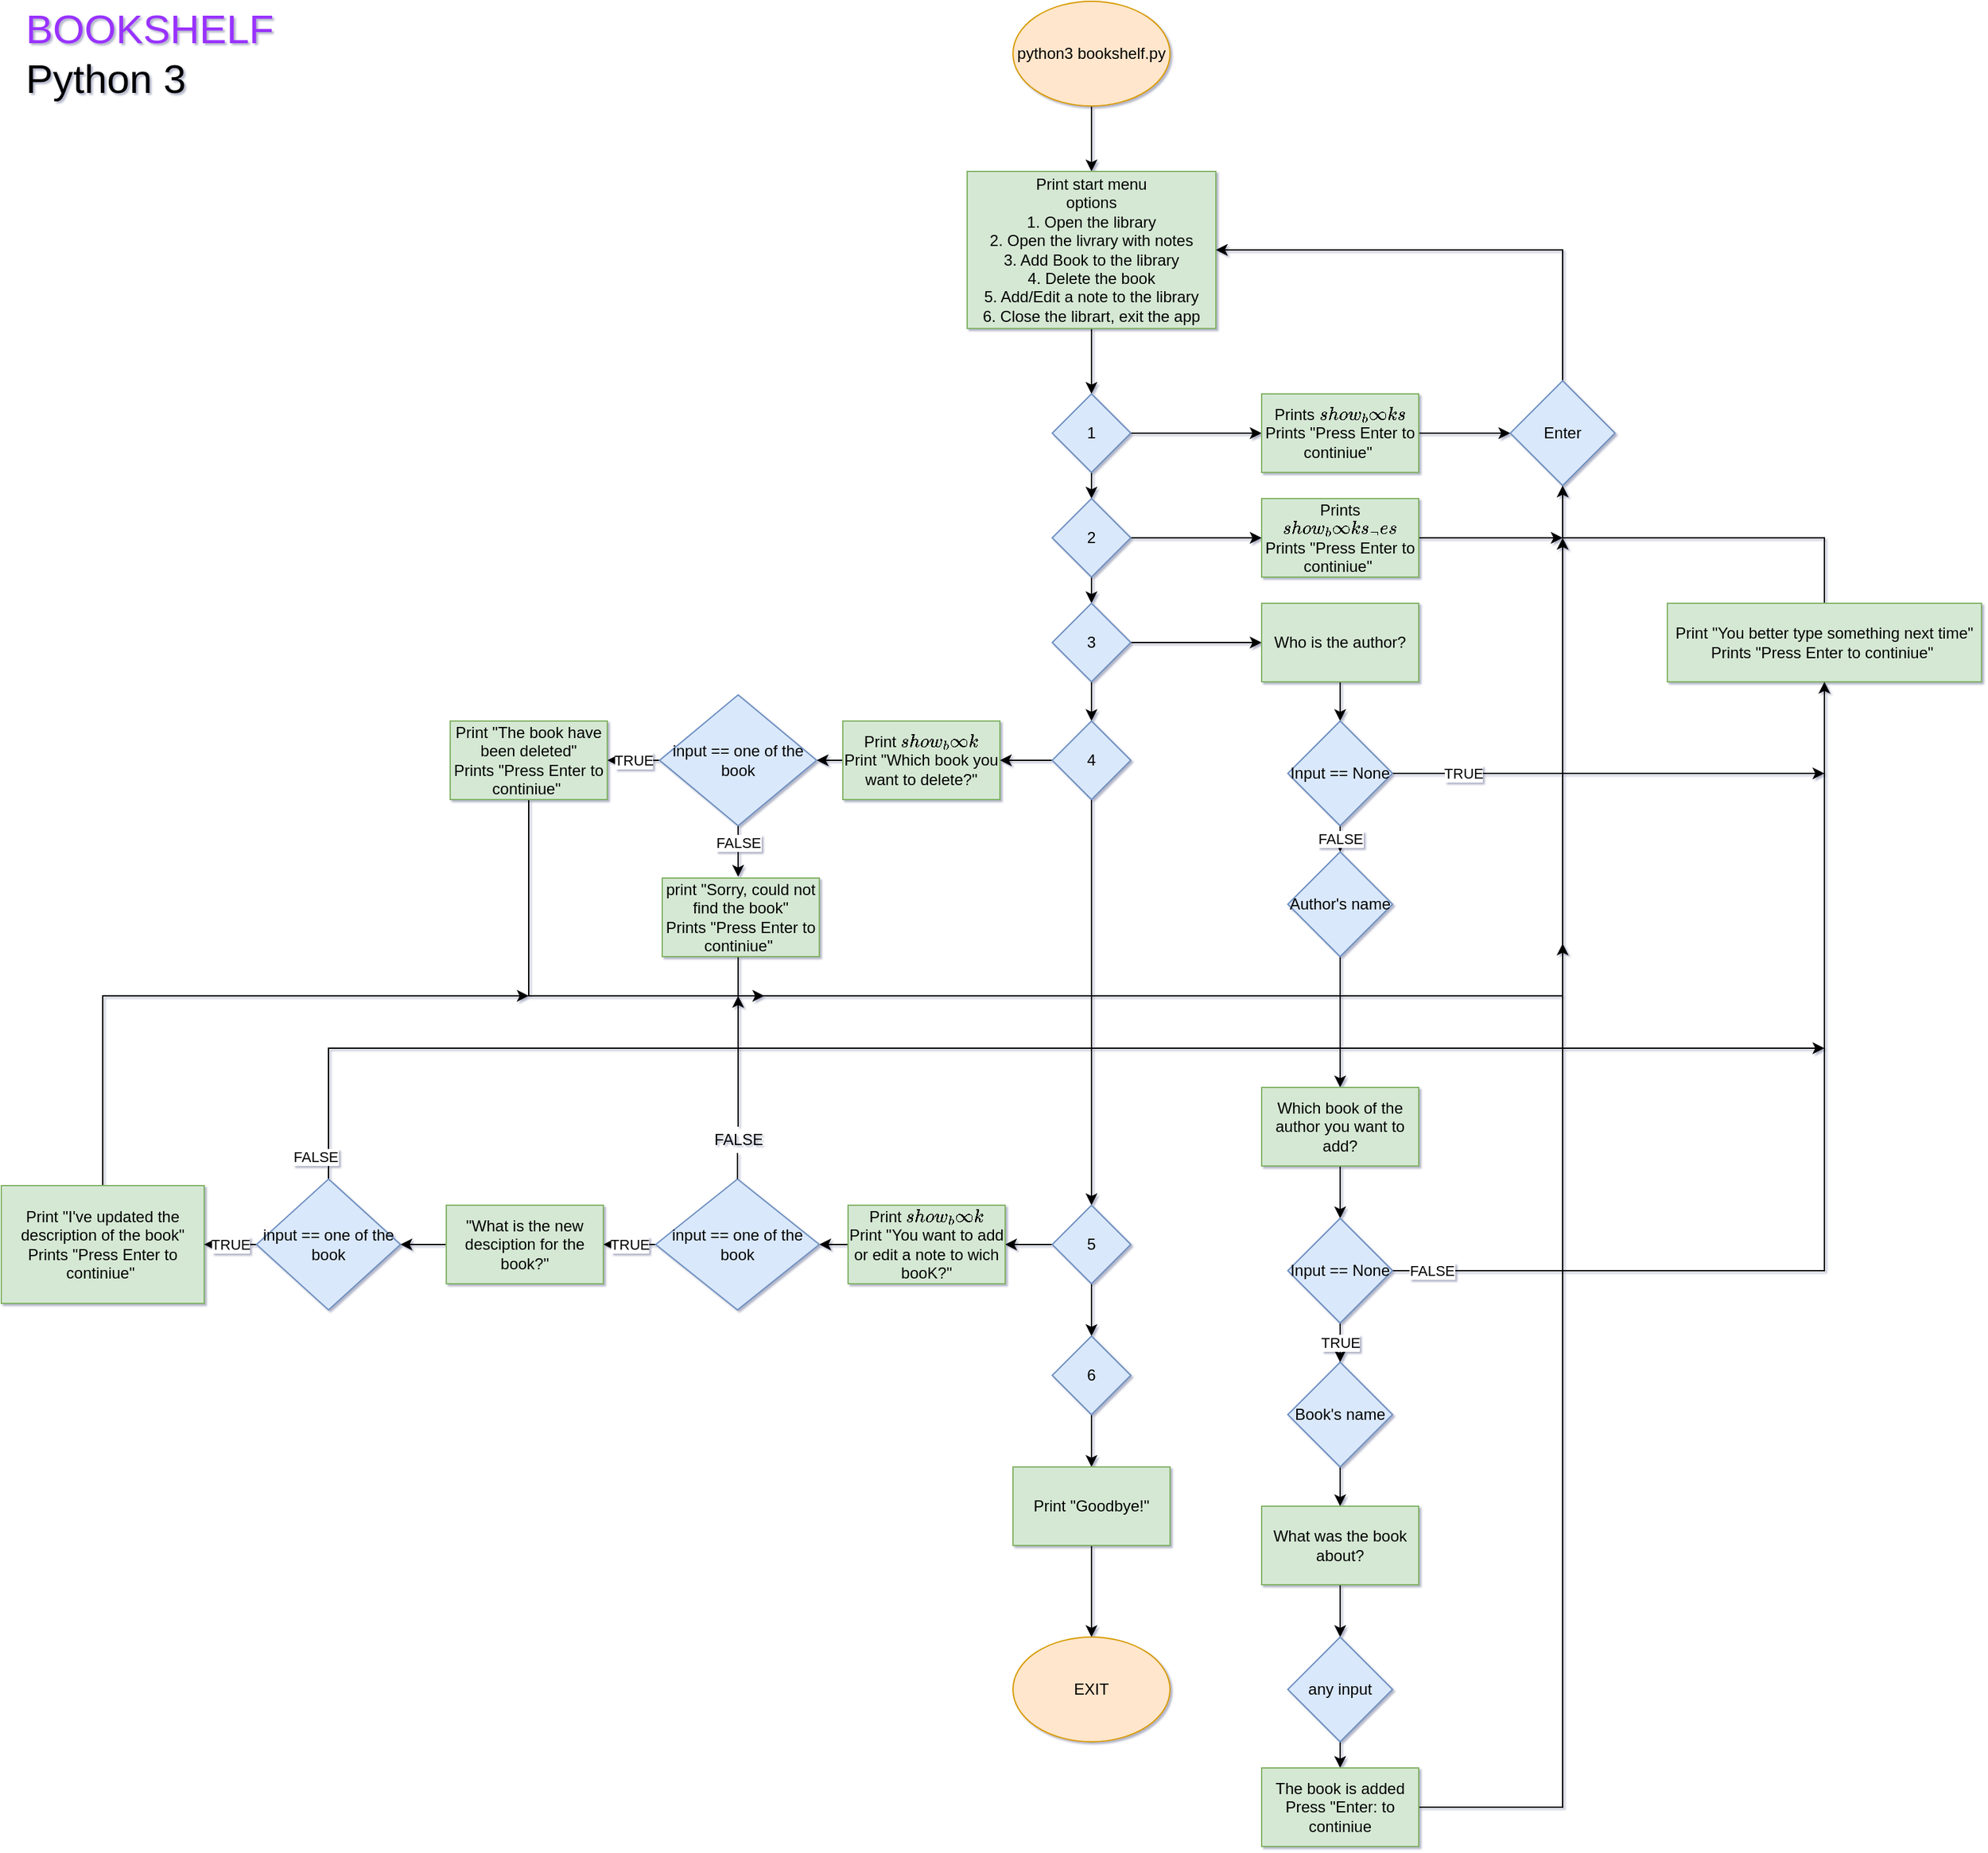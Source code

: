 <mxfile version="19.0.3" type="device"><diagram id="mC7SFpx3Tcoy34V73uIK" name="Page-1"><mxGraphModel dx="1594" dy="625" grid="1" gridSize="10" guides="1" tooltips="1" connect="1" arrows="1" fold="1" page="1" pageScale="1" pageWidth="850" pageHeight="1100" background="none" math="0" shadow="1"><root><mxCell id="0"/><mxCell id="1" parent="0"/><mxCell id="2RtnTJBiEW6nlkZap0j4-90" style="edgeStyle=orthogonalEdgeStyle;rounded=0;orthogonalLoop=1;jettySize=auto;html=1;exitX=0.5;exitY=1;exitDx=0;exitDy=0;entryX=0.5;entryY=0;entryDx=0;entryDy=0;" edge="1" parent="1" source="2RtnTJBiEW6nlkZap0j4-1" target="2RtnTJBiEW6nlkZap0j4-2"><mxGeometry relative="1" as="geometry"/></mxCell><mxCell id="2RtnTJBiEW6nlkZap0j4-1" value="python3 bookshelf.py" style="ellipse;whiteSpace=wrap;html=1;fillColor=#ffe6cc;strokeColor=#d79b00;" vertex="1" parent="1"><mxGeometry x="340" y="40" width="120" height="80" as="geometry"/></mxCell><mxCell id="2RtnTJBiEW6nlkZap0j4-24" style="edgeStyle=orthogonalEdgeStyle;rounded=0;orthogonalLoop=1;jettySize=auto;html=1;exitX=0.5;exitY=1;exitDx=0;exitDy=0;entryX=0.5;entryY=0;entryDx=0;entryDy=0;" edge="1" parent="1" source="2RtnTJBiEW6nlkZap0j4-2" target="2RtnTJBiEW6nlkZap0j4-3"><mxGeometry relative="1" as="geometry"/></mxCell><mxCell id="2RtnTJBiEW6nlkZap0j4-2" value="Print start menu&lt;br&gt;options&lt;br&gt;1.&amp;nbsp;Open the library&lt;br&gt;2. Open the livrary with notes&lt;br&gt;3. Add Book to the library&lt;br&gt;4. Delete the book&lt;br&gt;5. Add/Edit a note to the library&lt;br&gt;6. Close the librart, exit the app" style="rounded=0;whiteSpace=wrap;html=1;fillColor=#d5e8d4;strokeColor=#82b366;" vertex="1" parent="1"><mxGeometry x="305" y="170" width="190" height="120" as="geometry"/></mxCell><mxCell id="2RtnTJBiEW6nlkZap0j4-25" style="edgeStyle=orthogonalEdgeStyle;rounded=0;orthogonalLoop=1;jettySize=auto;html=1;exitX=1;exitY=0.5;exitDx=0;exitDy=0;entryX=0;entryY=0.5;entryDx=0;entryDy=0;" edge="1" parent="1" source="2RtnTJBiEW6nlkZap0j4-3" target="2RtnTJBiEW6nlkZap0j4-4"><mxGeometry relative="1" as="geometry"/></mxCell><mxCell id="2RtnTJBiEW6nlkZap0j4-28" style="edgeStyle=orthogonalEdgeStyle;rounded=0;orthogonalLoop=1;jettySize=auto;html=1;exitX=0.5;exitY=1;exitDx=0;exitDy=0;entryX=0.5;entryY=0;entryDx=0;entryDy=0;" edge="1" parent="1" source="2RtnTJBiEW6nlkZap0j4-3" target="2RtnTJBiEW6nlkZap0j4-8"><mxGeometry relative="1" as="geometry"/></mxCell><mxCell id="2RtnTJBiEW6nlkZap0j4-3" value="1" style="rhombus;whiteSpace=wrap;html=1;fillColor=#dae8fc;strokeColor=#6c8ebf;" vertex="1" parent="1"><mxGeometry x="370" y="340" width="60" height="60" as="geometry"/></mxCell><mxCell id="2RtnTJBiEW6nlkZap0j4-26" style="edgeStyle=orthogonalEdgeStyle;rounded=0;orthogonalLoop=1;jettySize=auto;html=1;exitX=1;exitY=0.5;exitDx=0;exitDy=0;entryX=0;entryY=0.5;entryDx=0;entryDy=0;" edge="1" parent="1" source="2RtnTJBiEW6nlkZap0j4-4" target="2RtnTJBiEW6nlkZap0j4-5"><mxGeometry relative="1" as="geometry"><mxPoint x="680" y="370.25" as="targetPoint"/></mxGeometry></mxCell><mxCell id="2RtnTJBiEW6nlkZap0j4-4" value="Prints `show_books`&lt;br&gt;Prints &quot;Press Enter to continiue&quot;&amp;nbsp;" style="rounded=0;whiteSpace=wrap;html=1;fillColor=#d5e8d4;strokeColor=#82b366;" vertex="1" parent="1"><mxGeometry x="530" y="340" width="120" height="60" as="geometry"/></mxCell><mxCell id="2RtnTJBiEW6nlkZap0j4-27" style="edgeStyle=orthogonalEdgeStyle;rounded=0;orthogonalLoop=1;jettySize=auto;html=1;exitX=0.5;exitY=0;exitDx=0;exitDy=0;entryX=1;entryY=0.5;entryDx=0;entryDy=0;" edge="1" parent="1" source="2RtnTJBiEW6nlkZap0j4-5" target="2RtnTJBiEW6nlkZap0j4-2"><mxGeometry relative="1" as="geometry"/></mxCell><mxCell id="2RtnTJBiEW6nlkZap0j4-5" value="Enter" style="rhombus;whiteSpace=wrap;html=1;fillColor=#dae8fc;strokeColor=#6c8ebf;" vertex="1" parent="1"><mxGeometry x="720" y="330" width="80" height="80" as="geometry"/></mxCell><mxCell id="2RtnTJBiEW6nlkZap0j4-30" style="edgeStyle=orthogonalEdgeStyle;rounded=0;orthogonalLoop=1;jettySize=auto;html=1;exitX=1;exitY=0.5;exitDx=0;exitDy=0;" edge="1" parent="1" source="2RtnTJBiEW6nlkZap0j4-7"><mxGeometry relative="1" as="geometry"><mxPoint x="760" y="450" as="targetPoint"/></mxGeometry></mxCell><mxCell id="2RtnTJBiEW6nlkZap0j4-7" value="Prints `show_books_notes`&lt;br&gt;Prints &quot;Press Enter to continiue&quot;&amp;nbsp;" style="rounded=0;whiteSpace=wrap;html=1;fillColor=#d5e8d4;strokeColor=#82b366;" vertex="1" parent="1"><mxGeometry x="530" y="420" width="120" height="60" as="geometry"/></mxCell><mxCell id="2RtnTJBiEW6nlkZap0j4-29" style="edgeStyle=orthogonalEdgeStyle;rounded=0;orthogonalLoop=1;jettySize=auto;html=1;exitX=1;exitY=0.5;exitDx=0;exitDy=0;entryX=0;entryY=0.5;entryDx=0;entryDy=0;" edge="1" parent="1" source="2RtnTJBiEW6nlkZap0j4-8" target="2RtnTJBiEW6nlkZap0j4-7"><mxGeometry relative="1" as="geometry"/></mxCell><mxCell id="2RtnTJBiEW6nlkZap0j4-31" style="edgeStyle=orthogonalEdgeStyle;rounded=0;orthogonalLoop=1;jettySize=auto;html=1;exitX=0.5;exitY=1;exitDx=0;exitDy=0;entryX=0.5;entryY=0;entryDx=0;entryDy=0;" edge="1" parent="1" source="2RtnTJBiEW6nlkZap0j4-8" target="2RtnTJBiEW6nlkZap0j4-9"><mxGeometry relative="1" as="geometry"/></mxCell><mxCell id="2RtnTJBiEW6nlkZap0j4-8" value="2" style="rhombus;whiteSpace=wrap;html=1;fillColor=#dae8fc;strokeColor=#6c8ebf;" vertex="1" parent="1"><mxGeometry x="370" y="420" width="60" height="60" as="geometry"/></mxCell><mxCell id="2RtnTJBiEW6nlkZap0j4-32" style="edgeStyle=orthogonalEdgeStyle;rounded=0;orthogonalLoop=1;jettySize=auto;html=1;exitX=1;exitY=0.5;exitDx=0;exitDy=0;entryX=0;entryY=0.5;entryDx=0;entryDy=0;" edge="1" parent="1" source="2RtnTJBiEW6nlkZap0j4-9" target="2RtnTJBiEW6nlkZap0j4-14"><mxGeometry relative="1" as="geometry"/></mxCell><mxCell id="2RtnTJBiEW6nlkZap0j4-52" style="edgeStyle=orthogonalEdgeStyle;rounded=0;orthogonalLoop=1;jettySize=auto;html=1;exitX=0.5;exitY=1;exitDx=0;exitDy=0;entryX=0.5;entryY=0;entryDx=0;entryDy=0;" edge="1" parent="1" source="2RtnTJBiEW6nlkZap0j4-9" target="2RtnTJBiEW6nlkZap0j4-10"><mxGeometry relative="1" as="geometry"/></mxCell><mxCell id="2RtnTJBiEW6nlkZap0j4-9" value="3" style="rhombus;whiteSpace=wrap;html=1;fillColor=#dae8fc;strokeColor=#6c8ebf;" vertex="1" parent="1"><mxGeometry x="370" y="500" width="60" height="60" as="geometry"/></mxCell><mxCell id="2RtnTJBiEW6nlkZap0j4-57" style="edgeStyle=orthogonalEdgeStyle;rounded=0;orthogonalLoop=1;jettySize=auto;html=1;exitX=0;exitY=0.5;exitDx=0;exitDy=0;entryX=1;entryY=0.5;entryDx=0;entryDy=0;" edge="1" parent="1" source="2RtnTJBiEW6nlkZap0j4-10" target="2RtnTJBiEW6nlkZap0j4-53"><mxGeometry relative="1" as="geometry"/></mxCell><mxCell id="2RtnTJBiEW6nlkZap0j4-64" style="edgeStyle=orthogonalEdgeStyle;rounded=0;orthogonalLoop=1;jettySize=auto;html=1;exitX=0.5;exitY=1;exitDx=0;exitDy=0;entryX=0.5;entryY=0;entryDx=0;entryDy=0;" edge="1" parent="1" source="2RtnTJBiEW6nlkZap0j4-10" target="2RtnTJBiEW6nlkZap0j4-11"><mxGeometry relative="1" as="geometry"/></mxCell><mxCell id="2RtnTJBiEW6nlkZap0j4-10" value="4" style="rhombus;whiteSpace=wrap;html=1;fillColor=#dae8fc;strokeColor=#6c8ebf;" vertex="1" parent="1"><mxGeometry x="370" y="590" width="60" height="60" as="geometry"/></mxCell><mxCell id="2RtnTJBiEW6nlkZap0j4-81" style="edgeStyle=orthogonalEdgeStyle;rounded=0;orthogonalLoop=1;jettySize=auto;html=1;exitX=0;exitY=0.5;exitDx=0;exitDy=0;" edge="1" parent="1" source="2RtnTJBiEW6nlkZap0j4-11" target="2RtnTJBiEW6nlkZap0j4-67"><mxGeometry relative="1" as="geometry"/></mxCell><mxCell id="2RtnTJBiEW6nlkZap0j4-85" style="edgeStyle=orthogonalEdgeStyle;rounded=0;orthogonalLoop=1;jettySize=auto;html=1;exitX=0.5;exitY=1;exitDx=0;exitDy=0;entryX=0.5;entryY=0;entryDx=0;entryDy=0;" edge="1" parent="1" source="2RtnTJBiEW6nlkZap0j4-11" target="2RtnTJBiEW6nlkZap0j4-12"><mxGeometry relative="1" as="geometry"/></mxCell><mxCell id="2RtnTJBiEW6nlkZap0j4-11" value="5" style="rhombus;whiteSpace=wrap;html=1;fillColor=#dae8fc;strokeColor=#6c8ebf;" vertex="1" parent="1"><mxGeometry x="370" y="960" width="60" height="60" as="geometry"/></mxCell><mxCell id="2RtnTJBiEW6nlkZap0j4-88" style="edgeStyle=orthogonalEdgeStyle;rounded=0;orthogonalLoop=1;jettySize=auto;html=1;exitX=0.5;exitY=1;exitDx=0;exitDy=0;entryX=0.5;entryY=0;entryDx=0;entryDy=0;" edge="1" parent="1" source="2RtnTJBiEW6nlkZap0j4-12" target="2RtnTJBiEW6nlkZap0j4-86"><mxGeometry relative="1" as="geometry"/></mxCell><mxCell id="2RtnTJBiEW6nlkZap0j4-12" value="6" style="rhombus;whiteSpace=wrap;html=1;fillColor=#dae8fc;strokeColor=#6c8ebf;" vertex="1" parent="1"><mxGeometry x="370" y="1060" width="60" height="60" as="geometry"/></mxCell><mxCell id="2RtnTJBiEW6nlkZap0j4-33" style="edgeStyle=orthogonalEdgeStyle;rounded=0;orthogonalLoop=1;jettySize=auto;html=1;exitX=0.5;exitY=1;exitDx=0;exitDy=0;entryX=0.5;entryY=0;entryDx=0;entryDy=0;" edge="1" parent="1" source="2RtnTJBiEW6nlkZap0j4-14" target="2RtnTJBiEW6nlkZap0j4-15"><mxGeometry relative="1" as="geometry"/></mxCell><mxCell id="2RtnTJBiEW6nlkZap0j4-14" value="Who is the author?" style="rounded=0;whiteSpace=wrap;html=1;fillColor=#d5e8d4;strokeColor=#82b366;" vertex="1" parent="1"><mxGeometry x="530" y="500" width="120" height="60" as="geometry"/></mxCell><mxCell id="2RtnTJBiEW6nlkZap0j4-34" value="TRUE" style="edgeStyle=orthogonalEdgeStyle;rounded=0;orthogonalLoop=1;jettySize=auto;html=1;exitX=1;exitY=0.5;exitDx=0;exitDy=0;" edge="1" parent="1" source="2RtnTJBiEW6nlkZap0j4-15"><mxGeometry x="-0.677" relative="1" as="geometry"><mxPoint x="960" y="630" as="targetPoint"/><mxPoint as="offset"/></mxGeometry></mxCell><mxCell id="2RtnTJBiEW6nlkZap0j4-35" value="FALSE" style="edgeStyle=orthogonalEdgeStyle;rounded=0;orthogonalLoop=1;jettySize=auto;html=1;exitX=0.5;exitY=1;exitDx=0;exitDy=0;entryX=0.5;entryY=0;entryDx=0;entryDy=0;" edge="1" parent="1" source="2RtnTJBiEW6nlkZap0j4-15" target="2RtnTJBiEW6nlkZap0j4-17"><mxGeometry relative="1" as="geometry"/></mxCell><mxCell id="2RtnTJBiEW6nlkZap0j4-15" value="Input == None" style="rhombus;whiteSpace=wrap;html=1;fillColor=#dae8fc;strokeColor=#6c8ebf;" vertex="1" parent="1"><mxGeometry x="550" y="590" width="80" height="80" as="geometry"/></mxCell><mxCell id="2RtnTJBiEW6nlkZap0j4-36" style="edgeStyle=orthogonalEdgeStyle;rounded=0;orthogonalLoop=1;jettySize=auto;html=1;exitX=0.5;exitY=0;exitDx=0;exitDy=0;entryX=0.5;entryY=1;entryDx=0;entryDy=0;" edge="1" parent="1" source="2RtnTJBiEW6nlkZap0j4-16" target="2RtnTJBiEW6nlkZap0j4-5"><mxGeometry relative="1" as="geometry"><mxPoint x="759.879" y="450" as="targetPoint"/><Array as="points"><mxPoint x="960" y="450"/><mxPoint x="760" y="450"/></Array></mxGeometry></mxCell><mxCell id="2RtnTJBiEW6nlkZap0j4-16" value="Print &quot;You better type something next time&quot;&lt;br&gt;Prints &quot;Press Enter to continiue&quot;&amp;nbsp;" style="rounded=0;whiteSpace=wrap;html=1;fillColor=#d5e8d4;strokeColor=#82b366;" vertex="1" parent="1"><mxGeometry x="840" y="500" width="240" height="60" as="geometry"/></mxCell><mxCell id="2RtnTJBiEW6nlkZap0j4-37" style="edgeStyle=orthogonalEdgeStyle;rounded=0;orthogonalLoop=1;jettySize=auto;html=1;exitX=0.5;exitY=1;exitDx=0;exitDy=0;" edge="1" parent="1" source="2RtnTJBiEW6nlkZap0j4-17" target="2RtnTJBiEW6nlkZap0j4-18"><mxGeometry relative="1" as="geometry"/></mxCell><mxCell id="2RtnTJBiEW6nlkZap0j4-17" value="Author's name" style="rhombus;whiteSpace=wrap;html=1;fillColor=#dae8fc;strokeColor=#6c8ebf;" vertex="1" parent="1"><mxGeometry x="550" y="690" width="80" height="80" as="geometry"/></mxCell><mxCell id="2RtnTJBiEW6nlkZap0j4-100" style="edgeStyle=orthogonalEdgeStyle;rounded=0;orthogonalLoop=1;jettySize=auto;html=1;exitX=0.5;exitY=1;exitDx=0;exitDy=0;entryX=0.5;entryY=0;entryDx=0;entryDy=0;fontSize=12;fontColor=#000000;" edge="1" parent="1" source="2RtnTJBiEW6nlkZap0j4-18" target="2RtnTJBiEW6nlkZap0j4-42"><mxGeometry relative="1" as="geometry"/></mxCell><mxCell id="2RtnTJBiEW6nlkZap0j4-18" value="Which book of the author you want to add?" style="rounded=0;whiteSpace=wrap;html=1;fillColor=#d5e8d4;strokeColor=#82b366;" vertex="1" parent="1"><mxGeometry x="530" y="870" width="120" height="60" as="geometry"/></mxCell><mxCell id="2RtnTJBiEW6nlkZap0j4-48" style="edgeStyle=orthogonalEdgeStyle;rounded=0;orthogonalLoop=1;jettySize=auto;html=1;exitX=0.5;exitY=1;exitDx=0;exitDy=0;entryX=0.5;entryY=0;entryDx=0;entryDy=0;" edge="1" parent="1" source="2RtnTJBiEW6nlkZap0j4-20" target="2RtnTJBiEW6nlkZap0j4-21"><mxGeometry relative="1" as="geometry"/></mxCell><mxCell id="2RtnTJBiEW6nlkZap0j4-20" value="Book's name" style="rhombus;whiteSpace=wrap;html=1;fillColor=#dae8fc;strokeColor=#6c8ebf;" vertex="1" parent="1"><mxGeometry x="550" y="1080" width="80" height="80" as="geometry"/></mxCell><mxCell id="2RtnTJBiEW6nlkZap0j4-49" style="edgeStyle=orthogonalEdgeStyle;rounded=0;orthogonalLoop=1;jettySize=auto;html=1;exitX=0.5;exitY=1;exitDx=0;exitDy=0;entryX=0.5;entryY=0;entryDx=0;entryDy=0;" edge="1" parent="1" source="2RtnTJBiEW6nlkZap0j4-21" target="2RtnTJBiEW6nlkZap0j4-22"><mxGeometry relative="1" as="geometry"/></mxCell><mxCell id="2RtnTJBiEW6nlkZap0j4-21" value="What was the book about?" style="rounded=0;whiteSpace=wrap;html=1;fillColor=#d5e8d4;strokeColor=#82b366;" vertex="1" parent="1"><mxGeometry x="530" y="1190" width="120" height="60" as="geometry"/></mxCell><mxCell id="2RtnTJBiEW6nlkZap0j4-50" style="edgeStyle=orthogonalEdgeStyle;rounded=0;orthogonalLoop=1;jettySize=auto;html=1;exitX=0.5;exitY=1;exitDx=0;exitDy=0;entryX=0.5;entryY=0;entryDx=0;entryDy=0;" edge="1" parent="1" source="2RtnTJBiEW6nlkZap0j4-22" target="2RtnTJBiEW6nlkZap0j4-23"><mxGeometry relative="1" as="geometry"/></mxCell><mxCell id="2RtnTJBiEW6nlkZap0j4-22" value="any input" style="rhombus;whiteSpace=wrap;html=1;fillColor=#dae8fc;strokeColor=#6c8ebf;" vertex="1" parent="1"><mxGeometry x="550" y="1290" width="80" height="80" as="geometry"/></mxCell><mxCell id="2RtnTJBiEW6nlkZap0j4-51" style="edgeStyle=orthogonalEdgeStyle;rounded=0;orthogonalLoop=1;jettySize=auto;html=1;exitX=1;exitY=0.5;exitDx=0;exitDy=0;" edge="1" parent="1" source="2RtnTJBiEW6nlkZap0j4-23"><mxGeometry relative="1" as="geometry"><mxPoint x="760" y="450" as="targetPoint"/><Array as="points"><mxPoint x="760" y="1420"/></Array></mxGeometry></mxCell><mxCell id="2RtnTJBiEW6nlkZap0j4-23" value="The book is added&lt;br&gt;Press &quot;Enter: to continiue" style="rounded=0;whiteSpace=wrap;html=1;fillColor=#d5e8d4;strokeColor=#82b366;" vertex="1" parent="1"><mxGeometry x="530" y="1390" width="120" height="60" as="geometry"/></mxCell><mxCell id="2RtnTJBiEW6nlkZap0j4-45" value="FALSE" style="edgeStyle=orthogonalEdgeStyle;rounded=0;orthogonalLoop=1;jettySize=auto;html=1;exitX=1;exitY=0.5;exitDx=0;exitDy=0;entryX=0.5;entryY=1;entryDx=0;entryDy=0;" edge="1" parent="1" source="2RtnTJBiEW6nlkZap0j4-42" target="2RtnTJBiEW6nlkZap0j4-16"><mxGeometry x="-0.923" relative="1" as="geometry"><mxPoint as="offset"/></mxGeometry></mxCell><mxCell id="2RtnTJBiEW6nlkZap0j4-46" value="TRUE" style="edgeStyle=orthogonalEdgeStyle;rounded=0;orthogonalLoop=1;jettySize=auto;html=1;exitX=0.5;exitY=1;exitDx=0;exitDy=0;entryX=0.5;entryY=0;entryDx=0;entryDy=0;" edge="1" parent="1" source="2RtnTJBiEW6nlkZap0j4-42" target="2RtnTJBiEW6nlkZap0j4-20"><mxGeometry relative="1" as="geometry"/></mxCell><mxCell id="2RtnTJBiEW6nlkZap0j4-42" value="Input == None" style="rhombus;whiteSpace=wrap;html=1;fillColor=#dae8fc;strokeColor=#6c8ebf;" vertex="1" parent="1"><mxGeometry x="550" y="970" width="80" height="80" as="geometry"/></mxCell><mxCell id="2RtnTJBiEW6nlkZap0j4-58" style="edgeStyle=orthogonalEdgeStyle;rounded=0;orthogonalLoop=1;jettySize=auto;html=1;exitX=0;exitY=0.5;exitDx=0;exitDy=0;entryX=1;entryY=0.5;entryDx=0;entryDy=0;" edge="1" parent="1" source="2RtnTJBiEW6nlkZap0j4-53" target="2RtnTJBiEW6nlkZap0j4-54"><mxGeometry relative="1" as="geometry"/></mxCell><mxCell id="2RtnTJBiEW6nlkZap0j4-53" value="Print `show_book`&lt;br&gt;Print &quot;Which book you want to delete?&quot;" style="rounded=0;whiteSpace=wrap;html=1;fillColor=#d5e8d4;strokeColor=#82b366;" vertex="1" parent="1"><mxGeometry x="210" y="590" width="120" height="60" as="geometry"/></mxCell><mxCell id="2RtnTJBiEW6nlkZap0j4-59" style="edgeStyle=orthogonalEdgeStyle;rounded=0;orthogonalLoop=1;jettySize=auto;html=1;exitX=0.5;exitY=1;exitDx=0;exitDy=0;" edge="1" parent="1" source="2RtnTJBiEW6nlkZap0j4-54"><mxGeometry relative="1" as="geometry"><mxPoint x="130" y="709" as="targetPoint"/><Array as="points"><mxPoint x="130" y="709"/></Array></mxGeometry></mxCell><mxCell id="2RtnTJBiEW6nlkZap0j4-94" value="FALSE" style="edgeLabel;html=1;align=center;verticalAlign=middle;resizable=0;points=[];" vertex="1" connectable="0" parent="2RtnTJBiEW6nlkZap0j4-59"><mxGeometry x="-0.324" relative="1" as="geometry"><mxPoint as="offset"/></mxGeometry></mxCell><mxCell id="2RtnTJBiEW6nlkZap0j4-62" value="TRUE" style="edgeStyle=orthogonalEdgeStyle;rounded=0;orthogonalLoop=1;jettySize=auto;html=1;exitX=0;exitY=0.5;exitDx=0;exitDy=0;entryX=1;entryY=0.5;entryDx=0;entryDy=0;" edge="1" parent="1" source="2RtnTJBiEW6nlkZap0j4-54" target="2RtnTJBiEW6nlkZap0j4-55"><mxGeometry relative="1" as="geometry"/></mxCell><mxCell id="2RtnTJBiEW6nlkZap0j4-54" value="input == one of the book" style="rhombus;whiteSpace=wrap;html=1;fillColor=#dae8fc;strokeColor=#6c8ebf;" vertex="1" parent="1"><mxGeometry x="70" y="570" width="120" height="100" as="geometry"/></mxCell><mxCell id="2RtnTJBiEW6nlkZap0j4-61" style="edgeStyle=orthogonalEdgeStyle;rounded=0;orthogonalLoop=1;jettySize=auto;html=1;exitX=0.5;exitY=1;exitDx=0;exitDy=0;" edge="1" parent="1" source="2RtnTJBiEW6nlkZap0j4-55"><mxGeometry relative="1" as="geometry"><mxPoint x="150" y="800" as="targetPoint"/><Array as="points"><mxPoint y="800"/><mxPoint x="130" y="800"/></Array></mxGeometry></mxCell><mxCell id="2RtnTJBiEW6nlkZap0j4-55" value="Print &quot;The book have been deleted&quot;&lt;br&gt;Prints &quot;Press Enter to continiue&quot;&amp;nbsp;" style="rounded=0;whiteSpace=wrap;html=1;fillColor=#d5e8d4;strokeColor=#82b366;" vertex="1" parent="1"><mxGeometry x="-90" y="590" width="120" height="60" as="geometry"/></mxCell><mxCell id="2RtnTJBiEW6nlkZap0j4-60" style="edgeStyle=orthogonalEdgeStyle;rounded=0;orthogonalLoop=1;jettySize=auto;html=1;" edge="1" parent="1"><mxGeometry relative="1" as="geometry"><mxPoint x="760" y="760" as="targetPoint"/><mxPoint x="130" y="770" as="sourcePoint"/><Array as="points"><mxPoint x="130" y="800"/><mxPoint x="760" y="800"/></Array></mxGeometry></mxCell><mxCell id="2RtnTJBiEW6nlkZap0j4-56" value="print &quot;Sorry, could not find the book&quot;&lt;br&gt;Prints &quot;Press Enter to continiue&quot;&amp;nbsp;" style="rounded=0;whiteSpace=wrap;html=1;fillColor=#d5e8d4;strokeColor=#82b366;" vertex="1" parent="1"><mxGeometry x="72" y="710" width="120" height="60" as="geometry"/></mxCell><mxCell id="2RtnTJBiEW6nlkZap0j4-66" style="edgeStyle=orthogonalEdgeStyle;rounded=0;orthogonalLoop=1;jettySize=auto;html=1;exitX=0;exitY=0.5;exitDx=0;exitDy=0;entryX=1;entryY=0.5;entryDx=0;entryDy=0;" edge="1" parent="1" source="2RtnTJBiEW6nlkZap0j4-67" target="2RtnTJBiEW6nlkZap0j4-69"><mxGeometry relative="1" as="geometry"/></mxCell><mxCell id="2RtnTJBiEW6nlkZap0j4-67" value="Print `show_book`&lt;br&gt;Print &quot;You want to add or edit a note to wich booK?&quot;" style="rounded=0;whiteSpace=wrap;html=1;fillColor=#d5e8d4;strokeColor=#82b366;" vertex="1" parent="1"><mxGeometry x="214" y="960" width="120" height="60" as="geometry"/></mxCell><mxCell id="2RtnTJBiEW6nlkZap0j4-68" value="TRUE" style="edgeStyle=orthogonalEdgeStyle;rounded=0;orthogonalLoop=1;jettySize=auto;html=1;exitX=0;exitY=0.5;exitDx=0;exitDy=0;entryX=1;entryY=0.5;entryDx=0;entryDy=0;" edge="1" parent="1" source="2RtnTJBiEW6nlkZap0j4-69" target="2RtnTJBiEW6nlkZap0j4-70"><mxGeometry relative="1" as="geometry"/></mxCell><mxCell id="2RtnTJBiEW6nlkZap0j4-72" style="edgeStyle=orthogonalEdgeStyle;rounded=0;orthogonalLoop=1;jettySize=auto;html=1;exitX=0.5;exitY=0;exitDx=0;exitDy=0;startArrow=none;" edge="1" parent="1" source="2RtnTJBiEW6nlkZap0j4-71"><mxGeometry relative="1" as="geometry"><mxPoint x="130" y="800" as="targetPoint"/></mxGeometry></mxCell><mxCell id="2RtnTJBiEW6nlkZap0j4-69" value="input == one of the book" style="rhombus;whiteSpace=wrap;html=1;fillColor=#dae8fc;strokeColor=#6c8ebf;" vertex="1" parent="1"><mxGeometry x="67" y="940" width="125" height="100" as="geometry"/></mxCell><mxCell id="2RtnTJBiEW6nlkZap0j4-82" style="edgeStyle=orthogonalEdgeStyle;rounded=0;orthogonalLoop=1;jettySize=auto;html=1;exitX=0;exitY=0.5;exitDx=0;exitDy=0;entryX=1;entryY=0.5;entryDx=0;entryDy=0;" edge="1" parent="1" source="2RtnTJBiEW6nlkZap0j4-70" target="2RtnTJBiEW6nlkZap0j4-77"><mxGeometry relative="1" as="geometry"/></mxCell><mxCell id="2RtnTJBiEW6nlkZap0j4-70" value="&quot;What is the new desciption for the book?&quot;" style="rounded=0;whiteSpace=wrap;html=1;fillColor=#d5e8d4;strokeColor=#82b366;" vertex="1" parent="1"><mxGeometry x="-93" y="960" width="120" height="60" as="geometry"/></mxCell><mxCell id="2RtnTJBiEW6nlkZap0j4-79" style="edgeStyle=orthogonalEdgeStyle;rounded=0;orthogonalLoop=1;jettySize=auto;html=1;exitX=0.5;exitY=0;exitDx=0;exitDy=0;" edge="1" parent="1" source="2RtnTJBiEW6nlkZap0j4-75"><mxGeometry relative="1" as="geometry"><mxPoint x="-30" y="800" as="targetPoint"/><Array as="points"><mxPoint x="-348" y="800"/><mxPoint x="-30" y="800"/></Array></mxGeometry></mxCell><mxCell id="2RtnTJBiEW6nlkZap0j4-75" value="Print &quot;I've updated the description of the book&quot;&lt;br&gt;Prints &quot;Press Enter to continiue&quot;&amp;nbsp;" style="rounded=0;whiteSpace=wrap;html=1;fillColor=#d5e8d4;strokeColor=#82b366;" vertex="1" parent="1"><mxGeometry x="-433" y="945" width="155" height="90" as="geometry"/></mxCell><mxCell id="2RtnTJBiEW6nlkZap0j4-78" value="FALSE" style="edgeStyle=orthogonalEdgeStyle;rounded=0;orthogonalLoop=1;jettySize=auto;html=1;exitX=0.5;exitY=0;exitDx=0;exitDy=0;" edge="1" parent="1" source="2RtnTJBiEW6nlkZap0j4-77"><mxGeometry x="-0.964" y="5" relative="1" as="geometry"><mxPoint x="960" y="840" as="targetPoint"/><Array as="points"><mxPoint x="-175" y="840"/><mxPoint x="900" y="840"/></Array><mxPoint x="-5" y="5" as="offset"/></mxGeometry></mxCell><mxCell id="2RtnTJBiEW6nlkZap0j4-83" value="TRUE" style="edgeStyle=orthogonalEdgeStyle;rounded=0;orthogonalLoop=1;jettySize=auto;html=1;exitX=0;exitY=0.5;exitDx=0;exitDy=0;" edge="1" parent="1" source="2RtnTJBiEW6nlkZap0j4-77" target="2RtnTJBiEW6nlkZap0j4-75"><mxGeometry relative="1" as="geometry"/></mxCell><mxCell id="2RtnTJBiEW6nlkZap0j4-77" value="input == one of the book" style="rhombus;whiteSpace=wrap;html=1;fillColor=#dae8fc;strokeColor=#6c8ebf;" vertex="1" parent="1"><mxGeometry x="-238" y="940" width="110" height="100" as="geometry"/></mxCell><mxCell id="2RtnTJBiEW6nlkZap0j4-89" style="edgeStyle=orthogonalEdgeStyle;rounded=0;orthogonalLoop=1;jettySize=auto;html=1;exitX=0.5;exitY=1;exitDx=0;exitDy=0;" edge="1" parent="1" source="2RtnTJBiEW6nlkZap0j4-86" target="2RtnTJBiEW6nlkZap0j4-87"><mxGeometry relative="1" as="geometry"/></mxCell><mxCell id="2RtnTJBiEW6nlkZap0j4-86" value="Print &quot;Goodbye!&quot;" style="rounded=0;whiteSpace=wrap;html=1;fillColor=#d5e8d4;strokeColor=#82b366;" vertex="1" parent="1"><mxGeometry x="340" y="1160" width="120" height="60" as="geometry"/></mxCell><mxCell id="2RtnTJBiEW6nlkZap0j4-87" value="EXIT" style="ellipse;whiteSpace=wrap;html=1;fillColor=#ffe6cc;strokeColor=#d79b00;" vertex="1" parent="1"><mxGeometry x="340" y="1290" width="120" height="80" as="geometry"/></mxCell><mxCell id="2RtnTJBiEW6nlkZap0j4-71" value="FALSE" style="text;html=1;align=center;verticalAlign=middle;resizable=0;points=[];autosize=1;strokeColor=none;fillColor=none;" vertex="1" parent="1"><mxGeometry x="105" y="900" width="50" height="20" as="geometry"/></mxCell><mxCell id="2RtnTJBiEW6nlkZap0j4-91" value="" style="edgeStyle=orthogonalEdgeStyle;rounded=0;orthogonalLoop=1;jettySize=auto;html=1;exitX=0.5;exitY=0;exitDx=0;exitDy=0;endArrow=none;" edge="1" parent="1" source="2RtnTJBiEW6nlkZap0j4-69" target="2RtnTJBiEW6nlkZap0j4-71"><mxGeometry relative="1" as="geometry"><mxPoint x="130" y="800" as="targetPoint"/><mxPoint x="129.5" y="940" as="sourcePoint"/></mxGeometry></mxCell><mxCell id="2RtnTJBiEW6nlkZap0j4-96" value="&lt;div style=&quot;text-align: left; font-size: 31px;&quot;&gt;&lt;span style=&quot;background-color: initial;&quot;&gt;&lt;font color=&quot;#9933ff&quot; style=&quot;font-size: 31px;&quot;&gt;BOOKSHELF&lt;/font&gt;&lt;/span&gt;&lt;/div&gt;&lt;div style=&quot;text-align: left; font-size: 31px;&quot;&gt;&lt;span style=&quot;background-color: initial;&quot;&gt;&lt;font style=&quot;font-size: 31px;&quot;&gt;Python 3&lt;/font&gt;&lt;/span&gt;&lt;/div&gt;" style="text;html=1;align=center;verticalAlign=middle;resizable=0;points=[];autosize=1;strokeColor=none;fillColor=none;" vertex="1" parent="1"><mxGeometry x="-425" y="65" width="210" height="30" as="geometry"/></mxCell></root></mxGraphModel></diagram></mxfile>